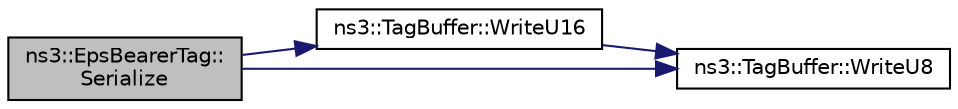digraph "ns3::EpsBearerTag::Serialize"
{
  edge [fontname="Helvetica",fontsize="10",labelfontname="Helvetica",labelfontsize="10"];
  node [fontname="Helvetica",fontsize="10",shape=record];
  rankdir="LR";
  Node1 [label="ns3::EpsBearerTag::\lSerialize",height=0.2,width=0.4,color="black", fillcolor="grey75", style="filled", fontcolor="black"];
  Node1 -> Node2 [color="midnightblue",fontsize="10",style="solid"];
  Node2 [label="ns3::TagBuffer::WriteU16",height=0.2,width=0.4,color="black", fillcolor="white", style="filled",URL="$d6/ded/classns3_1_1TagBuffer.html#ae87cc12a9468ba10511980da091184e4"];
  Node2 -> Node3 [color="midnightblue",fontsize="10",style="solid"];
  Node3 [label="ns3::TagBuffer::WriteU8",height=0.2,width=0.4,color="black", fillcolor="white", style="filled",URL="$d6/ded/classns3_1_1TagBuffer.html#a75098eafbb40382166603f99d1149c0b"];
  Node1 -> Node3 [color="midnightblue",fontsize="10",style="solid"];
}
